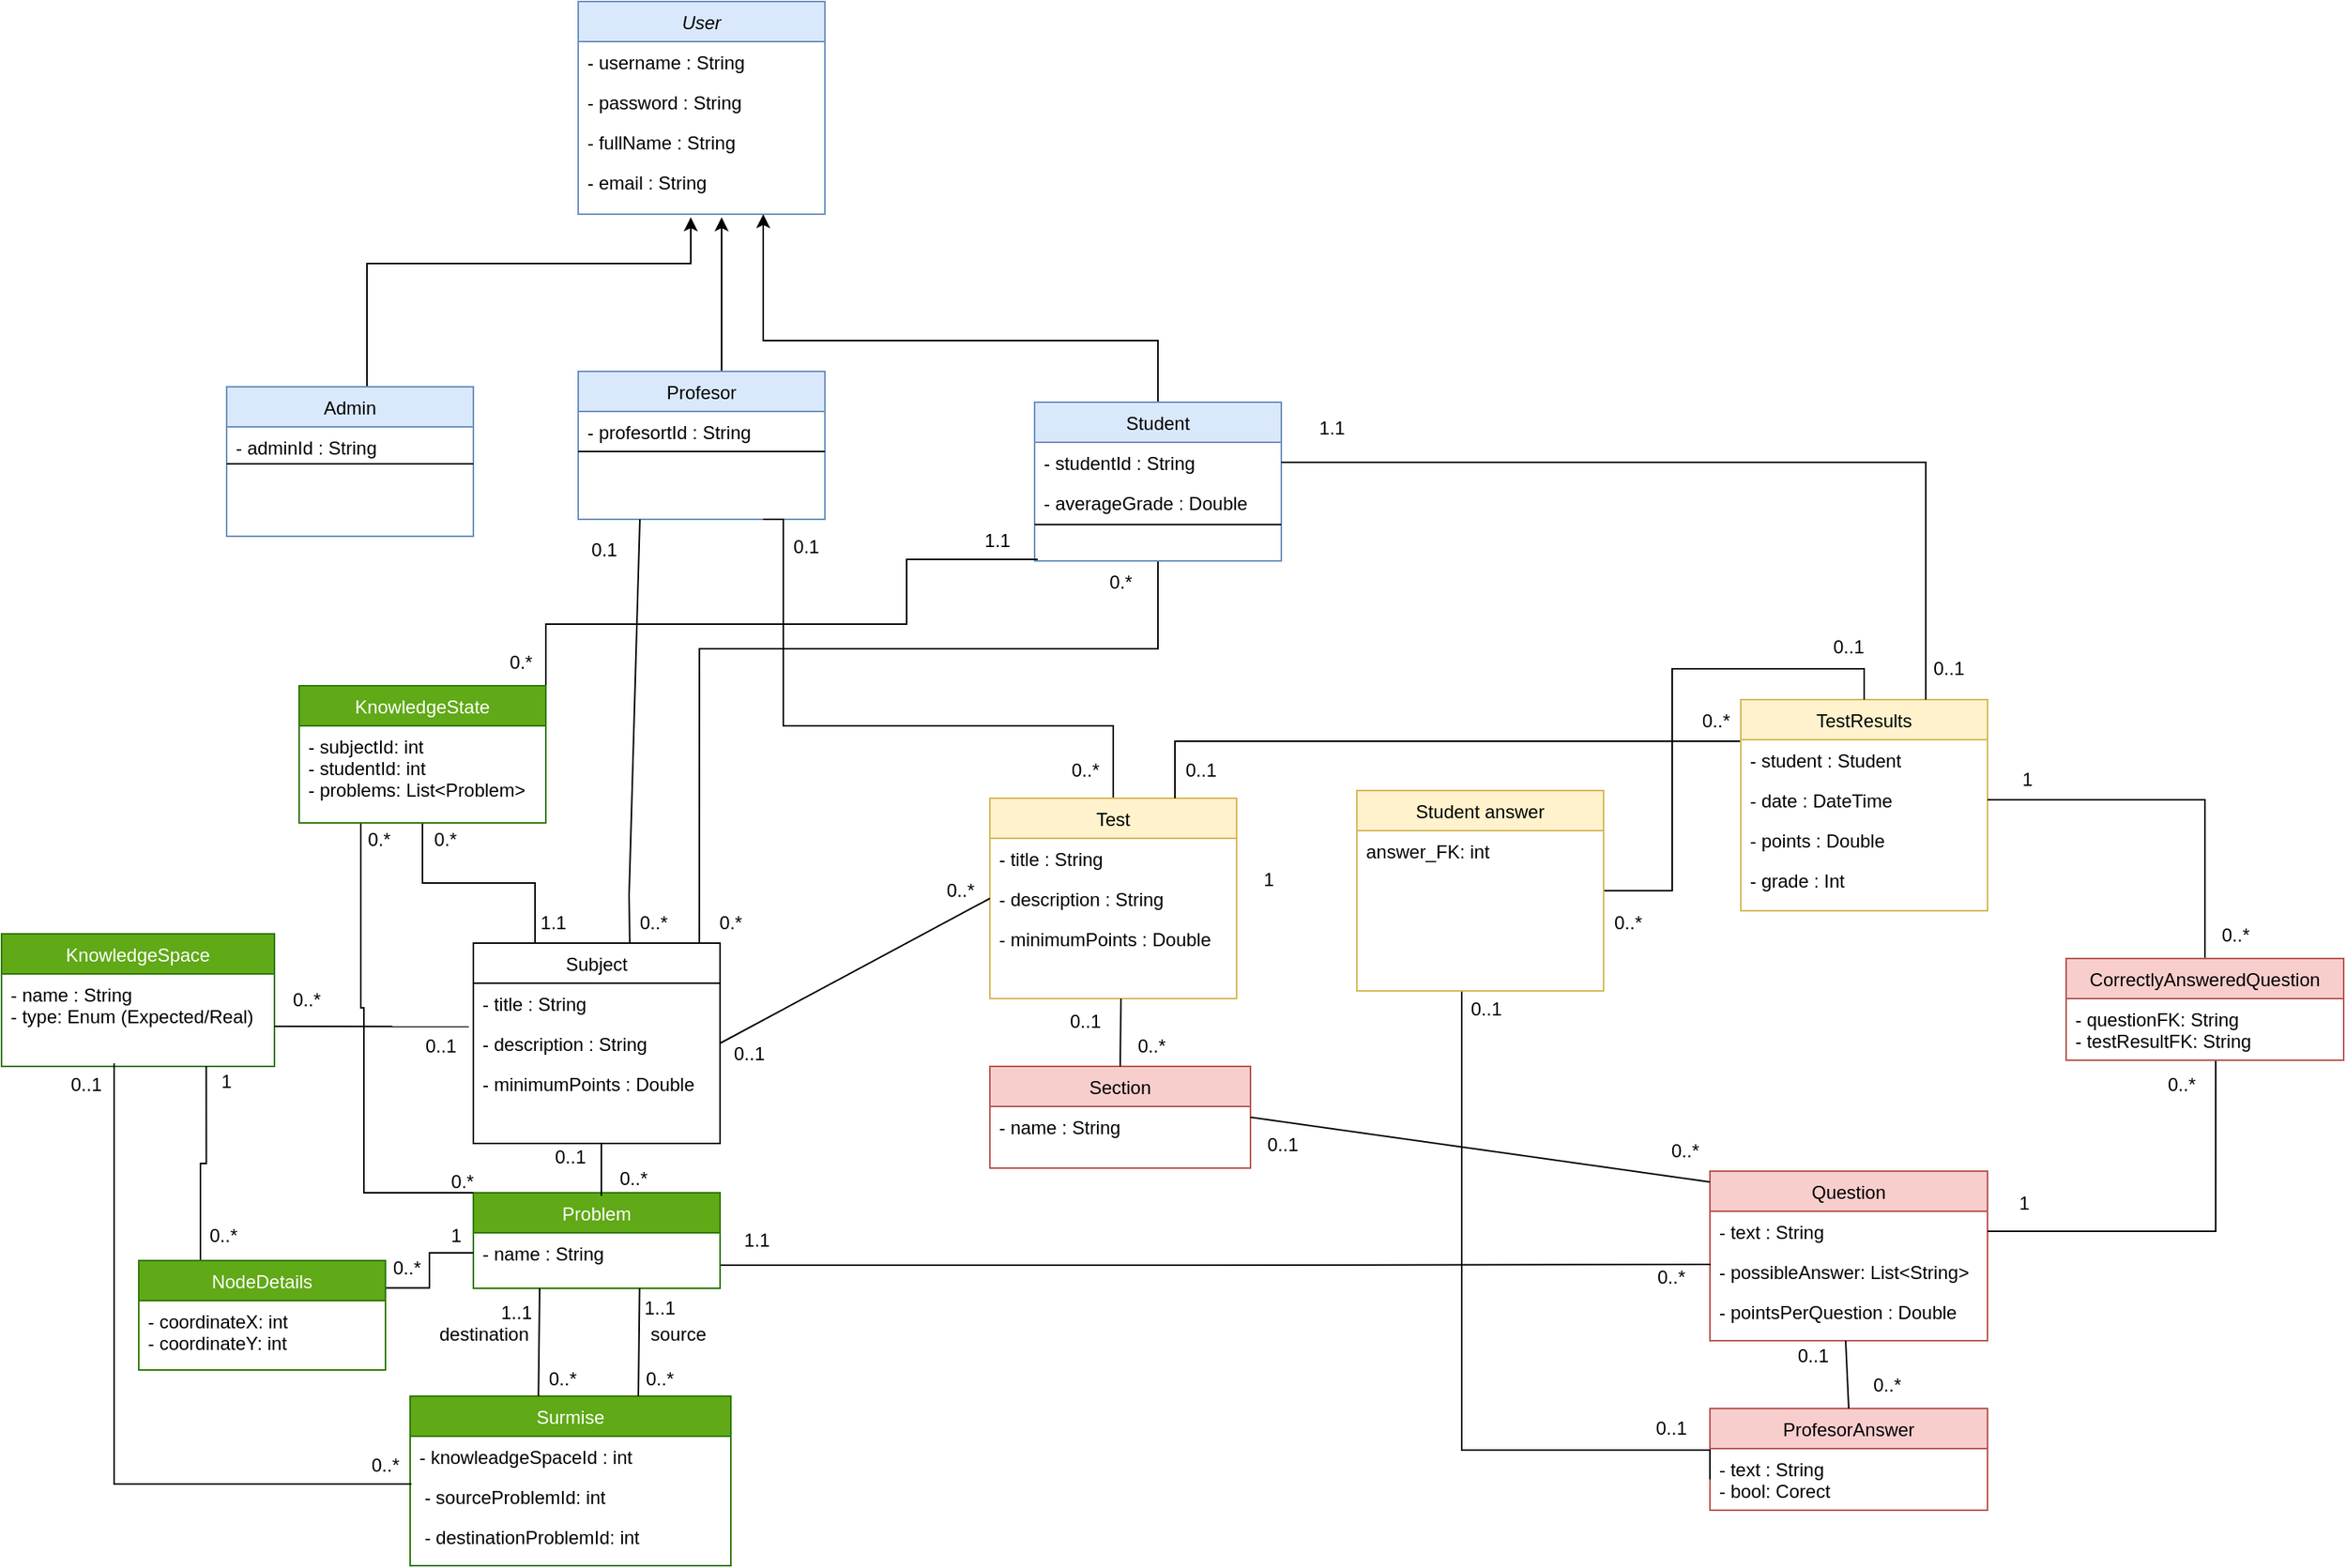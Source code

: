 <mxfile version="20.3.0" type="device"><diagram id="C5RBs43oDa-KdzZeNtuy" name="Page-1"><mxGraphModel dx="1825" dy="1282" grid="0" gridSize="10" guides="1" tooltips="1" connect="1" arrows="1" fold="1" page="0" pageScale="1" pageWidth="827" pageHeight="1169" background="#FFFFFF" math="0" shadow="0"><root><mxCell id="WIyWlLk6GJQsqaUBKTNV-0"/><mxCell id="WIyWlLk6GJQsqaUBKTNV-1" parent="WIyWlLk6GJQsqaUBKTNV-0"/><mxCell id="zkfFHV4jXpPFQw0GAbJ--0" value="User" style="swimlane;fontStyle=2;align=center;verticalAlign=top;childLayout=stackLayout;horizontal=1;startSize=26;horizontalStack=0;resizeParent=1;resizeLast=0;collapsible=1;marginBottom=0;rounded=0;shadow=0;strokeWidth=1;fillColor=#dae8fc;strokeColor=#6c8ebf;" parent="WIyWlLk6GJQsqaUBKTNV-1" vertex="1"><mxGeometry x="187" y="-180" width="160" height="138" as="geometry"><mxRectangle x="230" y="140" width="160" height="26" as="alternateBounds"/></mxGeometry></mxCell><mxCell id="zkfFHV4jXpPFQw0GAbJ--1" value="- username : String" style="text;align=left;verticalAlign=top;spacingLeft=4;spacingRight=4;overflow=hidden;rotatable=0;points=[[0,0.5],[1,0.5]];portConstraint=eastwest;" parent="zkfFHV4jXpPFQw0GAbJ--0" vertex="1"><mxGeometry y="26" width="160" height="26" as="geometry"/></mxCell><mxCell id="zkfFHV4jXpPFQw0GAbJ--2" value="- password : String" style="text;align=left;verticalAlign=top;spacingLeft=4;spacingRight=4;overflow=hidden;rotatable=0;points=[[0,0.5],[1,0.5]];portConstraint=eastwest;rounded=0;shadow=0;html=0;" parent="zkfFHV4jXpPFQw0GAbJ--0" vertex="1"><mxGeometry y="52" width="160" height="26" as="geometry"/></mxCell><mxCell id="zkfFHV4jXpPFQw0GAbJ--3" value="- fullName : String" style="text;align=left;verticalAlign=top;spacingLeft=4;spacingRight=4;overflow=hidden;rotatable=0;points=[[0,0.5],[1,0.5]];portConstraint=eastwest;rounded=0;shadow=0;html=0;" parent="zkfFHV4jXpPFQw0GAbJ--0" vertex="1"><mxGeometry y="78" width="160" height="26" as="geometry"/></mxCell><mxCell id="Hl9bHFUB8CtfwEh2vcO3-0" value="- email : String" style="text;align=left;verticalAlign=top;spacingLeft=4;spacingRight=4;overflow=hidden;rotatable=0;points=[[0,0.5],[1,0.5]];portConstraint=eastwest;rounded=0;shadow=0;html=0;" parent="zkfFHV4jXpPFQw0GAbJ--0" vertex="1"><mxGeometry y="104" width="160" height="26" as="geometry"/></mxCell><mxCell id="3WpXXEEV2jeAQC0J-Gg8-9" style="edgeStyle=orthogonalEdgeStyle;rounded=0;sketch=0;orthogonalLoop=1;jettySize=auto;html=1;entryX=0.75;entryY=1;entryDx=0;entryDy=0;strokeColor=default;endArrow=classic;endFill=1;" parent="WIyWlLk6GJQsqaUBKTNV-1" source="zkfFHV4jXpPFQw0GAbJ--13" target="zkfFHV4jXpPFQw0GAbJ--0" edge="1"><mxGeometry relative="1" as="geometry"><Array as="points"><mxPoint x="563" y="40"/><mxPoint x="307" y="40"/></Array></mxGeometry></mxCell><mxCell id="3WpXXEEV2jeAQC0J-Gg8-26" style="edgeStyle=orthogonalEdgeStyle;rounded=0;sketch=0;orthogonalLoop=1;jettySize=auto;html=1;entryX=0.916;entryY=0.014;entryDx=0;entryDy=0;entryPerimeter=0;strokeColor=default;endArrow=none;endFill=0;" parent="WIyWlLk6GJQsqaUBKTNV-1" source="zkfFHV4jXpPFQw0GAbJ--13" target="Hl9bHFUB8CtfwEh2vcO3-35" edge="1"><mxGeometry relative="1" as="geometry"><Array as="points"><mxPoint x="563" y="240"/><mxPoint x="266" y="240"/></Array></mxGeometry></mxCell><mxCell id="zkfFHV4jXpPFQw0GAbJ--13" value="Student" style="swimlane;fontStyle=0;align=center;verticalAlign=top;childLayout=stackLayout;horizontal=1;startSize=26;horizontalStack=0;resizeParent=1;resizeLast=0;collapsible=1;marginBottom=0;rounded=0;shadow=0;strokeWidth=1;fillColor=#dae8fc;strokeColor=#6c8ebf;" parent="WIyWlLk6GJQsqaUBKTNV-1" vertex="1"><mxGeometry x="483" y="80" width="160" height="103" as="geometry"><mxRectangle x="340" y="380" width="170" height="26" as="alternateBounds"/></mxGeometry></mxCell><mxCell id="zkfFHV4jXpPFQw0GAbJ--14" value="- studentId : String" style="text;align=left;verticalAlign=top;spacingLeft=4;spacingRight=4;overflow=hidden;rotatable=0;points=[[0,0.5],[1,0.5]];portConstraint=eastwest;" parent="zkfFHV4jXpPFQw0GAbJ--13" vertex="1"><mxGeometry y="26" width="160" height="26" as="geometry"/></mxCell><mxCell id="Hl9bHFUB8CtfwEh2vcO3-7" value="- averageGrade : Double" style="text;align=left;verticalAlign=top;spacingLeft=4;spacingRight=4;overflow=hidden;rotatable=0;points=[[0,0.5],[1,0.5]];portConstraint=eastwest;" parent="zkfFHV4jXpPFQw0GAbJ--13" vertex="1"><mxGeometry y="52" width="160" height="26" as="geometry"/></mxCell><mxCell id="Hl9bHFUB8CtfwEh2vcO3-10" value="" style="endArrow=none;html=1;rounded=0;" parent="zkfFHV4jXpPFQw0GAbJ--13" edge="1"><mxGeometry width="50" height="50" relative="1" as="geometry"><mxPoint x="160" y="79.41" as="sourcePoint"/><mxPoint y="79.41" as="targetPoint"/></mxGeometry></mxCell><mxCell id="3WpXXEEV2jeAQC0J-Gg8-10" style="edgeStyle=orthogonalEdgeStyle;rounded=0;sketch=0;orthogonalLoop=1;jettySize=auto;html=1;strokeColor=default;endArrow=classic;endFill=1;" parent="WIyWlLk6GJQsqaUBKTNV-1" source="Hl9bHFUB8CtfwEh2vcO3-13" edge="1"><mxGeometry relative="1" as="geometry"><mxPoint x="280" y="-40" as="targetPoint"/><Array as="points"><mxPoint x="280" y="50"/><mxPoint x="280" y="50"/></Array></mxGeometry></mxCell><mxCell id="Hl9bHFUB8CtfwEh2vcO3-13" value="Profesor" style="swimlane;fontStyle=0;align=center;verticalAlign=top;childLayout=stackLayout;horizontal=1;startSize=26;horizontalStack=0;resizeParent=1;resizeLast=0;collapsible=1;marginBottom=0;rounded=0;shadow=0;strokeWidth=1;fillColor=#dae8fc;strokeColor=#6c8ebf;" parent="WIyWlLk6GJQsqaUBKTNV-1" vertex="1"><mxGeometry x="187" y="60" width="160" height="96" as="geometry"><mxRectangle x="340" y="380" width="170" height="26" as="alternateBounds"/></mxGeometry></mxCell><mxCell id="Hl9bHFUB8CtfwEh2vcO3-14" value="- profesortId : String" style="text;align=left;verticalAlign=top;spacingLeft=4;spacingRight=4;overflow=hidden;rotatable=0;points=[[0,0.5],[1,0.5]];portConstraint=eastwest;" parent="Hl9bHFUB8CtfwEh2vcO3-13" vertex="1"><mxGeometry y="26" width="160" height="26" as="geometry"/></mxCell><mxCell id="Hl9bHFUB8CtfwEh2vcO3-17" value="" style="endArrow=none;html=1;rounded=0;endSize=6;targetPerimeterSpacing=0;" parent="Hl9bHFUB8CtfwEh2vcO3-13" edge="1"><mxGeometry width="50" height="50" relative="1" as="geometry"><mxPoint x="160" y="52" as="sourcePoint"/><mxPoint y="52" as="targetPoint"/></mxGeometry></mxCell><mxCell id="3WpXXEEV2jeAQC0J-Gg8-2" style="edgeStyle=orthogonalEdgeStyle;rounded=0;orthogonalLoop=1;jettySize=auto;html=1;" parent="WIyWlLk6GJQsqaUBKTNV-1" source="Hl9bHFUB8CtfwEh2vcO3-23" edge="1"><mxGeometry relative="1" as="geometry"><mxPoint x="260" y="-40" as="targetPoint"/><Array as="points"><mxPoint x="50" y="-10"/><mxPoint x="260" y="-10"/></Array></mxGeometry></mxCell><mxCell id="Hl9bHFUB8CtfwEh2vcO3-23" value="Admin" style="swimlane;fontStyle=0;align=center;verticalAlign=top;childLayout=stackLayout;horizontal=1;startSize=26;horizontalStack=0;resizeParent=1;resizeLast=0;collapsible=1;marginBottom=0;rounded=0;shadow=0;strokeWidth=1;fillColor=#dae8fc;strokeColor=#6c8ebf;" parent="WIyWlLk6GJQsqaUBKTNV-1" vertex="1"><mxGeometry x="-41" y="70" width="160" height="97" as="geometry"><mxRectangle x="340" y="380" width="170" height="26" as="alternateBounds"/></mxGeometry></mxCell><mxCell id="Hl9bHFUB8CtfwEh2vcO3-24" value="- adminId : String" style="text;align=left;verticalAlign=top;spacingLeft=4;spacingRight=4;overflow=hidden;rotatable=0;points=[[0,0.5],[1,0.5]];portConstraint=eastwest;" parent="Hl9bHFUB8CtfwEh2vcO3-23" vertex="1"><mxGeometry y="26" width="160" height="26" as="geometry"/></mxCell><mxCell id="Hl9bHFUB8CtfwEh2vcO3-27" value="" style="endArrow=none;html=1;rounded=0;" parent="Hl9bHFUB8CtfwEh2vcO3-23" edge="1"><mxGeometry width="50" height="50" relative="1" as="geometry"><mxPoint x="160" y="50" as="sourcePoint"/><mxPoint y="50" as="targetPoint"/></mxGeometry></mxCell><mxCell id="Hl9bHFUB8CtfwEh2vcO3-35" value="Subject" style="swimlane;fontStyle=0;align=center;verticalAlign=top;childLayout=stackLayout;horizontal=1;startSize=26;horizontalStack=0;resizeParent=1;resizeLast=0;collapsible=1;marginBottom=0;rounded=0;shadow=0;strokeWidth=1;" parent="WIyWlLk6GJQsqaUBKTNV-1" vertex="1"><mxGeometry x="119" y="431" width="160" height="130" as="geometry"><mxRectangle x="340" y="380" width="170" height="26" as="alternateBounds"/></mxGeometry></mxCell><mxCell id="Hl9bHFUB8CtfwEh2vcO3-36" value="- title : String" style="text;align=left;verticalAlign=top;spacingLeft=4;spacingRight=4;overflow=hidden;rotatable=0;points=[[0,0.5],[1,0.5]];portConstraint=eastwest;" parent="Hl9bHFUB8CtfwEh2vcO3-35" vertex="1"><mxGeometry y="26" width="160" height="26" as="geometry"/></mxCell><mxCell id="Hl9bHFUB8CtfwEh2vcO3-37" value="- description : String" style="text;align=left;verticalAlign=top;spacingLeft=4;spacingRight=4;overflow=hidden;rotatable=0;points=[[0,0.5],[1,0.5]];portConstraint=eastwest;" parent="Hl9bHFUB8CtfwEh2vcO3-35" vertex="1"><mxGeometry y="52" width="160" height="26" as="geometry"/></mxCell><mxCell id="Hl9bHFUB8CtfwEh2vcO3-44" value="- minimumPoints : Double" style="text;align=left;verticalAlign=top;spacingLeft=4;spacingRight=4;overflow=hidden;rotatable=0;points=[[0,0.5],[1,0.5]];portConstraint=eastwest;" parent="Hl9bHFUB8CtfwEh2vcO3-35" vertex="1"><mxGeometry y="78" width="160" height="26" as="geometry"/></mxCell><mxCell id="3WpXXEEV2jeAQC0J-Gg8-17" style="edgeStyle=orthogonalEdgeStyle;rounded=0;sketch=0;orthogonalLoop=1;jettySize=auto;html=1;strokeColor=default;endArrow=none;endFill=0;entryX=0.75;entryY=1;entryDx=0;entryDy=0;" parent="WIyWlLk6GJQsqaUBKTNV-1" source="Hl9bHFUB8CtfwEh2vcO3-52" target="Hl9bHFUB8CtfwEh2vcO3-13" edge="1"><mxGeometry relative="1" as="geometry"><mxPoint x="320" y="170" as="targetPoint"/><Array as="points"><mxPoint x="534" y="290"/><mxPoint x="320" y="290"/><mxPoint x="320" y="156"/></Array></mxGeometry></mxCell><mxCell id="Hl9bHFUB8CtfwEh2vcO3-52" value="Test" style="swimlane;fontStyle=0;align=center;verticalAlign=top;childLayout=stackLayout;horizontal=1;startSize=26;horizontalStack=0;resizeParent=1;resizeLast=0;collapsible=1;marginBottom=0;rounded=0;shadow=0;strokeWidth=1;fillColor=#fff2cc;strokeColor=#d6b656;" parent="WIyWlLk6GJQsqaUBKTNV-1" vertex="1"><mxGeometry x="454" y="337" width="160" height="130" as="geometry"><mxRectangle x="340" y="380" width="170" height="26" as="alternateBounds"/></mxGeometry></mxCell><mxCell id="Hl9bHFUB8CtfwEh2vcO3-53" value="- title : String" style="text;align=left;verticalAlign=top;spacingLeft=4;spacingRight=4;overflow=hidden;rotatable=0;points=[[0,0.5],[1,0.5]];portConstraint=eastwest;" parent="Hl9bHFUB8CtfwEh2vcO3-52" vertex="1"><mxGeometry y="26" width="160" height="26" as="geometry"/></mxCell><mxCell id="Hl9bHFUB8CtfwEh2vcO3-54" value="- description : String" style="text;align=left;verticalAlign=top;spacingLeft=4;spacingRight=4;overflow=hidden;rotatable=0;points=[[0,0.5],[1,0.5]];portConstraint=eastwest;" parent="Hl9bHFUB8CtfwEh2vcO3-52" vertex="1"><mxGeometry y="52" width="160" height="26" as="geometry"/></mxCell><mxCell id="Hl9bHFUB8CtfwEh2vcO3-55" value="- minimumPoints : Double" style="text;align=left;verticalAlign=top;spacingLeft=4;spacingRight=4;overflow=hidden;rotatable=0;points=[[0,0.5],[1,0.5]];portConstraint=eastwest;" parent="Hl9bHFUB8CtfwEh2vcO3-52" vertex="1"><mxGeometry y="78" width="160" height="26" as="geometry"/></mxCell><mxCell id="3WpXXEEV2jeAQC0J-Gg8-40" style="edgeStyle=orthogonalEdgeStyle;rounded=0;sketch=0;orthogonalLoop=1;jettySize=auto;html=1;entryX=0.75;entryY=0;entryDx=0;entryDy=0;strokeColor=default;endArrow=none;endFill=0;" parent="WIyWlLk6GJQsqaUBKTNV-1" source="Hl9bHFUB8CtfwEh2vcO3-57" target="Hl9bHFUB8CtfwEh2vcO3-52" edge="1"><mxGeometry relative="1" as="geometry"><Array as="points"><mxPoint x="574" y="300"/></Array></mxGeometry></mxCell><mxCell id="Hl9bHFUB8CtfwEh2vcO3-57" value="TestResults" style="swimlane;fontStyle=0;align=center;verticalAlign=top;childLayout=stackLayout;horizontal=1;startSize=26;horizontalStack=0;resizeParent=1;resizeLast=0;collapsible=1;marginBottom=0;rounded=0;shadow=0;strokeWidth=1;fillColor=#fff2cc;strokeColor=#d6b656;" parent="WIyWlLk6GJQsqaUBKTNV-1" vertex="1"><mxGeometry x="941" y="273" width="160" height="137" as="geometry"><mxRectangle x="340" y="380" width="170" height="26" as="alternateBounds"/></mxGeometry></mxCell><mxCell id="Hl9bHFUB8CtfwEh2vcO3-58" value="- student : Student" style="text;align=left;verticalAlign=top;spacingLeft=4;spacingRight=4;overflow=hidden;rotatable=0;points=[[0,0.5],[1,0.5]];portConstraint=eastwest;" parent="Hl9bHFUB8CtfwEh2vcO3-57" vertex="1"><mxGeometry y="26" width="160" height="26" as="geometry"/></mxCell><mxCell id="Hl9bHFUB8CtfwEh2vcO3-59" value="- date : DateTime" style="text;align=left;verticalAlign=top;spacingLeft=4;spacingRight=4;overflow=hidden;rotatable=0;points=[[0,0.5],[1,0.5]];portConstraint=eastwest;" parent="Hl9bHFUB8CtfwEh2vcO3-57" vertex="1"><mxGeometry y="52" width="160" height="26" as="geometry"/></mxCell><mxCell id="Hl9bHFUB8CtfwEh2vcO3-61" value="- points : Double" style="text;align=left;verticalAlign=top;spacingLeft=4;spacingRight=4;overflow=hidden;rotatable=0;points=[[0,0.5],[1,0.5]];portConstraint=eastwest;" parent="Hl9bHFUB8CtfwEh2vcO3-57" vertex="1"><mxGeometry y="78" width="160" height="26" as="geometry"/></mxCell><mxCell id="Hl9bHFUB8CtfwEh2vcO3-62" value="- grade : Int" style="text;align=left;verticalAlign=top;spacingLeft=4;spacingRight=4;overflow=hidden;rotatable=0;points=[[0,0.5],[1,0.5]];portConstraint=eastwest;" parent="Hl9bHFUB8CtfwEh2vcO3-57" vertex="1"><mxGeometry y="104" width="160" height="26" as="geometry"/></mxCell><mxCell id="Hl9bHFUB8CtfwEh2vcO3-63" value="Question" style="swimlane;fontStyle=0;align=center;verticalAlign=top;childLayout=stackLayout;horizontal=1;startSize=26;horizontalStack=0;resizeParent=1;resizeLast=0;collapsible=1;marginBottom=0;rounded=0;shadow=0;strokeWidth=1;fillColor=#f8cecc;strokeColor=#b85450;" parent="WIyWlLk6GJQsqaUBKTNV-1" vertex="1"><mxGeometry x="921" y="579" width="180" height="110" as="geometry"><mxRectangle x="340" y="380" width="170" height="26" as="alternateBounds"/></mxGeometry></mxCell><mxCell id="Hl9bHFUB8CtfwEh2vcO3-64" value="- text : String" style="text;align=left;verticalAlign=top;spacingLeft=4;spacingRight=4;overflow=hidden;rotatable=0;points=[[0,0.5],[1,0.5]];portConstraint=eastwest;fontColor=default;" parent="Hl9bHFUB8CtfwEh2vcO3-63" vertex="1"><mxGeometry y="26" width="180" height="26" as="geometry"/></mxCell><mxCell id="Hl9bHFUB8CtfwEh2vcO3-65" value="- possibleAnswer: List&lt;String&gt;" style="text;align=left;verticalAlign=top;spacingLeft=4;spacingRight=4;overflow=hidden;rotatable=0;points=[[0,0.5],[1,0.5]];portConstraint=eastwest;" parent="Hl9bHFUB8CtfwEh2vcO3-63" vertex="1"><mxGeometry y="52" width="180" height="26" as="geometry"/></mxCell><mxCell id="Hl9bHFUB8CtfwEh2vcO3-66" value="- pointsPerQuestion : Double" style="text;align=left;verticalAlign=top;spacingLeft=4;spacingRight=4;overflow=hidden;rotatable=0;points=[[0,0.5],[1,0.5]];portConstraint=eastwest;" parent="Hl9bHFUB8CtfwEh2vcO3-63" vertex="1"><mxGeometry y="78" width="180" height="26" as="geometry"/></mxCell><mxCell id="Hl9bHFUB8CtfwEh2vcO3-109" value="ProfesorAnswer" style="swimlane;fontStyle=0;align=center;verticalAlign=top;childLayout=stackLayout;horizontal=1;startSize=26;horizontalStack=0;resizeParent=1;resizeLast=0;collapsible=1;marginBottom=0;rounded=0;shadow=0;strokeWidth=1;fillColor=#f8cecc;strokeColor=#b85450;" parent="WIyWlLk6GJQsqaUBKTNV-1" vertex="1"><mxGeometry x="921" y="733" width="180" height="66" as="geometry"><mxRectangle x="340" y="380" width="170" height="26" as="alternateBounds"/></mxGeometry></mxCell><mxCell id="Hl9bHFUB8CtfwEh2vcO3-110" value="- text : String&#10;- bool: Corect" style="text;align=left;verticalAlign=top;spacingLeft=4;spacingRight=4;overflow=hidden;rotatable=0;points=[[0,0.5],[1,0.5]];portConstraint=eastwest;fontColor=default;" parent="Hl9bHFUB8CtfwEh2vcO3-109" vertex="1"><mxGeometry y="26" width="180" height="40" as="geometry"/></mxCell><mxCell id="zilcDGVIraDVQQaqGRq1-21" value="KnowledgeSpace" style="swimlane;fontStyle=0;align=center;verticalAlign=top;childLayout=stackLayout;horizontal=1;startSize=26;horizontalStack=0;resizeParent=1;resizeLast=0;collapsible=1;marginBottom=0;rounded=0;shadow=0;strokeWidth=1;fillColor=#60a917;strokeColor=#2D7600;fontColor=#ffffff;" parent="WIyWlLk6GJQsqaUBKTNV-1" vertex="1"><mxGeometry x="-187" y="425" width="177" height="86" as="geometry"><mxRectangle x="340" y="380" width="170" height="26" as="alternateBounds"/></mxGeometry></mxCell><mxCell id="zilcDGVIraDVQQaqGRq1-27" value="- name : String&#10;- type: Enum (Expected/Real)" style="text;align=left;verticalAlign=top;spacingLeft=4;spacingRight=4;overflow=hidden;rotatable=0;points=[[0,0.5],[1,0.5]];portConstraint=eastwest;" parent="zilcDGVIraDVQQaqGRq1-21" vertex="1"><mxGeometry y="26" width="177" height="48" as="geometry"/></mxCell><mxCell id="zilcDGVIraDVQQaqGRq1-30" value="Surmise" style="swimlane;fontStyle=0;align=center;verticalAlign=top;childLayout=stackLayout;horizontal=1;startSize=26;horizontalStack=0;resizeParent=1;resizeLast=0;collapsible=1;marginBottom=0;rounded=0;shadow=0;strokeWidth=1;fillColor=#60a917;strokeColor=#2D7600;fontColor=#ffffff;" parent="WIyWlLk6GJQsqaUBKTNV-1" vertex="1"><mxGeometry x="78" y="725" width="208" height="110" as="geometry"><mxRectangle x="340" y="380" width="170" height="26" as="alternateBounds"/></mxGeometry></mxCell><mxCell id="zilcDGVIraDVQQaqGRq1-31" value="- knowleadgeSpaceId : int" style="text;align=left;verticalAlign=top;spacingLeft=4;spacingRight=4;overflow=hidden;rotatable=0;points=[[0,0.5],[1,0.5]];portConstraint=eastwest;" parent="zilcDGVIraDVQQaqGRq1-30" vertex="1"><mxGeometry y="26" width="208" height="26" as="geometry"/></mxCell><mxCell id="zilcDGVIraDVQQaqGRq1-32" value=" - sourceProblemId: int" style="text;align=left;verticalAlign=top;spacingLeft=4;spacingRight=4;overflow=hidden;rotatable=0;points=[[0,0.5],[1,0.5]];portConstraint=eastwest;" parent="zilcDGVIraDVQQaqGRq1-30" vertex="1"><mxGeometry y="52" width="208" height="26" as="geometry"/></mxCell><mxCell id="3WpXXEEV2jeAQC0J-Gg8-30" value=" - destinationProblemId: int" style="text;align=left;verticalAlign=top;spacingLeft=4;spacingRight=4;overflow=hidden;rotatable=0;points=[[0,0.5],[1,0.5]];portConstraint=eastwest;" parent="zilcDGVIraDVQQaqGRq1-30" vertex="1"><mxGeometry y="78" width="208" height="26" as="geometry"/></mxCell><mxCell id="3WpXXEEV2jeAQC0J-Gg8-7" style="edgeStyle=orthogonalEdgeStyle;rounded=0;sketch=0;orthogonalLoop=1;jettySize=auto;html=1;strokeColor=default;endArrow=none;endFill=0;entryX=0.002;entryY=0.328;entryDx=0;entryDy=0;entryPerimeter=0;" parent="WIyWlLk6GJQsqaUBKTNV-1" source="zilcDGVIraDVQQaqGRq1-37" target="Hl9bHFUB8CtfwEh2vcO3-65" edge="1"><mxGeometry relative="1" as="geometry"><mxPoint x="770" y="720" as="targetPoint"/><Array as="points"><mxPoint x="560" y="640"/><mxPoint x="560" y="640"/></Array></mxGeometry></mxCell><mxCell id="zilcDGVIraDVQQaqGRq1-37" value="Problem" style="swimlane;fontStyle=0;align=center;verticalAlign=top;childLayout=stackLayout;horizontal=1;startSize=26;horizontalStack=0;resizeParent=1;resizeLast=0;collapsible=1;marginBottom=0;rounded=0;shadow=0;strokeWidth=1;fillColor=#60a917;fontColor=#ffffff;strokeColor=#2D7600;" parent="WIyWlLk6GJQsqaUBKTNV-1" vertex="1"><mxGeometry x="119" y="593" width="160" height="62" as="geometry"><mxRectangle x="340" y="380" width="170" height="26" as="alternateBounds"/></mxGeometry></mxCell><mxCell id="zilcDGVIraDVQQaqGRq1-38" value="- name : String" style="text;align=left;verticalAlign=top;spacingLeft=4;spacingRight=4;overflow=hidden;rotatable=0;points=[[0,0.5],[1,0.5]];portConstraint=eastwest;" parent="zilcDGVIraDVQQaqGRq1-37" vertex="1"><mxGeometry y="26" width="160" height="26" as="geometry"/></mxCell><mxCell id="zilcDGVIraDVQQaqGRq1-59" value="Section" style="swimlane;fontStyle=0;align=center;verticalAlign=top;childLayout=stackLayout;horizontal=1;startSize=26;horizontalStack=0;resizeParent=1;resizeLast=0;collapsible=1;marginBottom=0;rounded=0;shadow=0;strokeWidth=1;fillColor=#f8cecc;strokeColor=#b85450;" parent="WIyWlLk6GJQsqaUBKTNV-1" vertex="1"><mxGeometry x="454" y="511" width="169" height="66" as="geometry"><mxRectangle x="340" y="380" width="170" height="26" as="alternateBounds"/></mxGeometry></mxCell><mxCell id="zilcDGVIraDVQQaqGRq1-61" value="- name : String" style="text;align=left;verticalAlign=top;spacingLeft=4;spacingRight=4;overflow=hidden;rotatable=0;points=[[0,0.5],[1,0.5]];portConstraint=eastwest;" parent="zilcDGVIraDVQQaqGRq1-59" vertex="1"><mxGeometry y="26" width="169" height="26" as="geometry"/></mxCell><mxCell id="zilcDGVIraDVQQaqGRq1-70" value="" style="endArrow=none;html=1;rounded=0;endSize=6;targetPerimeterSpacing=0;" parent="WIyWlLk6GJQsqaUBKTNV-1" edge="1"><mxGeometry width="50" height="50" relative="1" as="geometry"><mxPoint x="202" y="595" as="sourcePoint"/><mxPoint x="202" y="561" as="targetPoint"/></mxGeometry></mxCell><mxCell id="zilcDGVIraDVQQaqGRq1-76" value="0..*" style="text;html=1;strokeColor=none;fillColor=none;align=center;verticalAlign=middle;whiteSpace=wrap;rounded=0;" parent="WIyWlLk6GJQsqaUBKTNV-1" vertex="1"><mxGeometry x="880" y="641" width="32" height="14" as="geometry"/></mxCell><mxCell id="zilcDGVIraDVQQaqGRq1-77" value="1.1" style="text;html=1;strokeColor=none;fillColor=none;align=center;verticalAlign=middle;whiteSpace=wrap;rounded=0;" parent="WIyWlLk6GJQsqaUBKTNV-1" vertex="1"><mxGeometry x="287" y="617" width="32" height="14" as="geometry"/></mxCell><mxCell id="zilcDGVIraDVQQaqGRq1-78" value="" style="endArrow=none;html=1;rounded=0;endSize=6;targetPerimeterSpacing=0;exitX=1;exitY=0.5;exitDx=0;exitDy=0;entryX=0;entryY=0.5;entryDx=0;entryDy=0;" parent="WIyWlLk6GJQsqaUBKTNV-1" source="Hl9bHFUB8CtfwEh2vcO3-37" target="Hl9bHFUB8CtfwEh2vcO3-54" edge="1"><mxGeometry width="50" height="50" relative="1" as="geometry"><mxPoint x="495" y="407" as="sourcePoint"/><mxPoint x="545" y="357" as="targetPoint"/></mxGeometry></mxCell><mxCell id="zilcDGVIraDVQQaqGRq1-79" value="0..*" style="text;html=1;strokeColor=none;fillColor=none;align=center;verticalAlign=middle;whiteSpace=wrap;rounded=0;" parent="WIyWlLk6GJQsqaUBKTNV-1" vertex="1"><mxGeometry x="419" y="390" width="32" height="14" as="geometry"/></mxCell><mxCell id="zilcDGVIraDVQQaqGRq1-80" value="0..1" style="text;html=1;strokeColor=none;fillColor=none;align=center;verticalAlign=middle;whiteSpace=wrap;rounded=0;" parent="WIyWlLk6GJQsqaUBKTNV-1" vertex="1"><mxGeometry x="282" y="496" width="32" height="14" as="geometry"/></mxCell><mxCell id="zilcDGVIraDVQQaqGRq1-81" value="0..*" style="text;html=1;strokeColor=none;fillColor=none;align=center;verticalAlign=middle;whiteSpace=wrap;rounded=0;" parent="WIyWlLk6GJQsqaUBKTNV-1" vertex="1"><mxGeometry x="207" y="577" width="32" height="14" as="geometry"/></mxCell><mxCell id="zilcDGVIraDVQQaqGRq1-83" value="0..1" style="text;html=1;strokeColor=none;fillColor=none;align=center;verticalAlign=middle;whiteSpace=wrap;rounded=0;" parent="WIyWlLk6GJQsqaUBKTNV-1" vertex="1"><mxGeometry x="166" y="563" width="32" height="14" as="geometry"/></mxCell><mxCell id="zilcDGVIraDVQQaqGRq1-86" value="" style="endArrow=none;html=1;rounded=0;endSize=6;targetPerimeterSpacing=0;exitX=0.4;exitY=0;exitDx=0;exitDy=0;exitPerimeter=0;" parent="WIyWlLk6GJQsqaUBKTNV-1" source="zilcDGVIraDVQQaqGRq1-30" edge="1"><mxGeometry width="50" height="50" relative="1" as="geometry"><mxPoint x="162" y="684" as="sourcePoint"/><mxPoint x="162" y="655" as="targetPoint"/></mxGeometry></mxCell><mxCell id="zilcDGVIraDVQQaqGRq1-89" value="1..1" style="text;html=1;strokeColor=none;fillColor=none;align=center;verticalAlign=middle;whiteSpace=wrap;rounded=0;" parent="WIyWlLk6GJQsqaUBKTNV-1" vertex="1"><mxGeometry x="131" y="649" width="32" height="43" as="geometry"/></mxCell><mxCell id="zilcDGVIraDVQQaqGRq1-92" value="0..*" style="text;html=1;strokeColor=none;fillColor=none;align=center;verticalAlign=middle;whiteSpace=wrap;rounded=0;" parent="WIyWlLk6GJQsqaUBKTNV-1" vertex="1"><mxGeometry x="46" y="763" width="32" height="14" as="geometry"/></mxCell><mxCell id="zilcDGVIraDVQQaqGRq1-93" value="" style="endArrow=none;html=1;rounded=0;endSize=6;targetPerimeterSpacing=0;exitX=0.004;exitY=0.19;exitDx=0;exitDy=0;exitPerimeter=0;" parent="WIyWlLk6GJQsqaUBKTNV-1" source="zilcDGVIraDVQQaqGRq1-32" edge="1"><mxGeometry width="50" height="50" relative="1" as="geometry"><mxPoint x="-113" y="717" as="sourcePoint"/><mxPoint x="-114" y="509" as="targetPoint"/><Array as="points"><mxPoint x="-114" y="782"/><mxPoint x="-114" y="744"/><mxPoint x="-114" y="561"/></Array></mxGeometry></mxCell><mxCell id="zilcDGVIraDVQQaqGRq1-94" value="0..1" style="text;html=1;strokeColor=none;fillColor=none;align=center;verticalAlign=middle;whiteSpace=wrap;rounded=0;" parent="WIyWlLk6GJQsqaUBKTNV-1" vertex="1"><mxGeometry x="-148" y="516" width="32" height="14" as="geometry"/></mxCell><mxCell id="zilcDGVIraDVQQaqGRq1-95" value="" style="endArrow=none;html=1;rounded=0;endSize=6;targetPerimeterSpacing=0;entryX=-0.018;entryY=0.081;entryDx=0;entryDy=0;entryPerimeter=0;" parent="WIyWlLk6GJQsqaUBKTNV-1" target="Hl9bHFUB8CtfwEh2vcO3-37" edge="1"><mxGeometry width="50" height="50" relative="1" as="geometry"><mxPoint x="-10" y="485" as="sourcePoint"/><mxPoint x="40" y="435" as="targetPoint"/></mxGeometry></mxCell><mxCell id="zilcDGVIraDVQQaqGRq1-96" value="0..*" style="text;html=1;strokeColor=none;fillColor=none;align=center;verticalAlign=middle;whiteSpace=wrap;rounded=0;" parent="WIyWlLk6GJQsqaUBKTNV-1" vertex="1"><mxGeometry x="-5" y="461" width="32" height="14" as="geometry"/></mxCell><mxCell id="zilcDGVIraDVQQaqGRq1-97" value="0..1" style="text;html=1;strokeColor=none;fillColor=none;align=center;verticalAlign=middle;whiteSpace=wrap;rounded=0;" parent="WIyWlLk6GJQsqaUBKTNV-1" vertex="1"><mxGeometry x="82" y="491" width="32" height="14" as="geometry"/></mxCell><mxCell id="zilcDGVIraDVQQaqGRq1-98" value="" style="endArrow=none;html=1;rounded=0;endSize=6;targetPerimeterSpacing=0;entryX=0.25;entryY=1;entryDx=0;entryDy=0;exitX=0.634;exitY=0.004;exitDx=0;exitDy=0;exitPerimeter=0;" parent="WIyWlLk6GJQsqaUBKTNV-1" source="Hl9bHFUB8CtfwEh2vcO3-35" target="Hl9bHFUB8CtfwEh2vcO3-13" edge="1"><mxGeometry width="50" height="50" relative="1" as="geometry"><mxPoint x="220" y="430" as="sourcePoint"/><mxPoint x="220" y="170" as="targetPoint"/><Array as="points"><mxPoint x="220" y="400"/></Array></mxGeometry></mxCell><mxCell id="zilcDGVIraDVQQaqGRq1-99" value="0..*" style="text;html=1;strokeColor=none;fillColor=none;align=center;verticalAlign=middle;whiteSpace=wrap;rounded=0;" parent="WIyWlLk6GJQsqaUBKTNV-1" vertex="1"><mxGeometry x="220" y="411" width="32" height="14" as="geometry"/></mxCell><mxCell id="zilcDGVIraDVQQaqGRq1-101" value="" style="endArrow=none;html=1;rounded=0;endSize=6;targetPerimeterSpacing=0;exitX=0.5;exitY=0;exitDx=0;exitDy=0;" parent="WIyWlLk6GJQsqaUBKTNV-1" source="zilcDGVIraDVQQaqGRq1-59" edge="1"><mxGeometry width="50" height="50" relative="1" as="geometry"><mxPoint x="482" y="517" as="sourcePoint"/><mxPoint x="539" y="467" as="targetPoint"/></mxGeometry></mxCell><mxCell id="zilcDGVIraDVQQaqGRq1-102" value="0..*" style="text;html=1;strokeColor=none;fillColor=none;align=center;verticalAlign=middle;whiteSpace=wrap;rounded=0;" parent="WIyWlLk6GJQsqaUBKTNV-1" vertex="1"><mxGeometry x="500" y="312" width="32" height="14" as="geometry"/></mxCell><mxCell id="zilcDGVIraDVQQaqGRq1-103" value="0..*" style="text;html=1;strokeColor=none;fillColor=none;align=center;verticalAlign=middle;whiteSpace=wrap;rounded=0;" parent="WIyWlLk6GJQsqaUBKTNV-1" vertex="1"><mxGeometry x="543" y="491" width="32" height="14" as="geometry"/></mxCell><mxCell id="zilcDGVIraDVQQaqGRq1-104" value="0..1" style="text;html=1;strokeColor=none;fillColor=none;align=center;verticalAlign=middle;whiteSpace=wrap;rounded=0;" parent="WIyWlLk6GJQsqaUBKTNV-1" vertex="1"><mxGeometry x="500" y="475" width="32" height="14" as="geometry"/></mxCell><mxCell id="zilcDGVIraDVQQaqGRq1-105" value="" style="endArrow=none;html=1;rounded=0;endSize=6;targetPerimeterSpacing=0;exitX=1;exitY=0.5;exitDx=0;exitDy=0;" parent="WIyWlLk6GJQsqaUBKTNV-1" source="zilcDGVIraDVQQaqGRq1-59" edge="1"><mxGeometry width="50" height="50" relative="1" as="geometry"><mxPoint x="734" y="590" as="sourcePoint"/><mxPoint x="921" y="586" as="targetPoint"/></mxGeometry></mxCell><mxCell id="zilcDGVIraDVQQaqGRq1-106" value="0..*" style="text;html=1;strokeColor=none;fillColor=none;align=center;verticalAlign=middle;whiteSpace=wrap;rounded=0;" parent="WIyWlLk6GJQsqaUBKTNV-1" vertex="1"><mxGeometry x="889" y="559" width="32" height="14" as="geometry"/></mxCell><mxCell id="zilcDGVIraDVQQaqGRq1-107" value="0..1" style="text;html=1;strokeColor=none;fillColor=none;align=center;verticalAlign=middle;whiteSpace=wrap;rounded=0;" parent="WIyWlLk6GJQsqaUBKTNV-1" vertex="1"><mxGeometry x="628" y="555" width="32" height="14" as="geometry"/></mxCell><mxCell id="zilcDGVIraDVQQaqGRq1-108" value="" style="endArrow=none;html=1;rounded=0;endSize=6;targetPerimeterSpacing=0;exitX=0.5;exitY=0;exitDx=0;exitDy=0;" parent="WIyWlLk6GJQsqaUBKTNV-1" source="Hl9bHFUB8CtfwEh2vcO3-109" edge="1"><mxGeometry width="50" height="50" relative="1" as="geometry"><mxPoint x="959" y="739" as="sourcePoint"/><mxPoint x="1009" y="689" as="targetPoint"/></mxGeometry></mxCell><mxCell id="zilcDGVIraDVQQaqGRq1-109" value="0..*" style="text;html=1;strokeColor=none;fillColor=none;align=center;verticalAlign=middle;whiteSpace=wrap;rounded=0;" parent="WIyWlLk6GJQsqaUBKTNV-1" vertex="1"><mxGeometry x="1020" y="711" width="32" height="14" as="geometry"/></mxCell><mxCell id="zilcDGVIraDVQQaqGRq1-110" value="0..1" style="text;html=1;strokeColor=none;fillColor=none;align=center;verticalAlign=middle;whiteSpace=wrap;rounded=0;" parent="WIyWlLk6GJQsqaUBKTNV-1" vertex="1"><mxGeometry x="972" y="692" width="32" height="14" as="geometry"/></mxCell><mxCell id="zilcDGVIraDVQQaqGRq1-111" value="0..1" style="text;html=1;strokeColor=none;fillColor=none;align=center;verticalAlign=middle;whiteSpace=wrap;rounded=0;" parent="WIyWlLk6GJQsqaUBKTNV-1" vertex="1"><mxGeometry x="1060" y="246" width="32" height="14" as="geometry"/></mxCell><mxCell id="zilcDGVIraDVQQaqGRq1-112" value="1.1" style="text;html=1;strokeColor=none;fillColor=none;align=center;verticalAlign=middle;whiteSpace=wrap;rounded=0;" parent="WIyWlLk6GJQsqaUBKTNV-1" vertex="1"><mxGeometry x="660" y="90" width="32" height="14" as="geometry"/></mxCell><mxCell id="zilcDGVIraDVQQaqGRq1-114" value="0..*" style="text;html=1;strokeColor=none;fillColor=none;align=center;verticalAlign=middle;whiteSpace=wrap;rounded=0;" parent="WIyWlLk6GJQsqaUBKTNV-1" vertex="1"><mxGeometry x="852" y="411" width="32" height="14" as="geometry"/></mxCell><mxCell id="zilcDGVIraDVQQaqGRq1-115" value="1" style="text;html=1;strokeColor=none;fillColor=none;align=center;verticalAlign=middle;whiteSpace=wrap;rounded=0;" parent="WIyWlLk6GJQsqaUBKTNV-1" vertex="1"><mxGeometry x="619" y="383" width="32" height="14" as="geometry"/></mxCell><mxCell id="HTgDLqAgxW_yBUENDCgJ-6" style="edgeStyle=orthogonalEdgeStyle;rounded=0;orthogonalLoop=1;jettySize=auto;html=1;entryX=0.5;entryY=0;entryDx=0;entryDy=0;endArrow=none;endFill=0;" parent="WIyWlLk6GJQsqaUBKTNV-1" source="HTgDLqAgxW_yBUENDCgJ-1" target="Hl9bHFUB8CtfwEh2vcO3-57" edge="1"><mxGeometry relative="1" as="geometry"/></mxCell><mxCell id="HTgDLqAgxW_yBUENDCgJ-7" style="edgeStyle=orthogonalEdgeStyle;rounded=0;orthogonalLoop=1;jettySize=auto;html=1;entryX=0;entryY=0.5;entryDx=0;entryDy=0;endArrow=none;endFill=0;" parent="WIyWlLk6GJQsqaUBKTNV-1" source="HTgDLqAgxW_yBUENDCgJ-1" target="Hl9bHFUB8CtfwEh2vcO3-110" edge="1"><mxGeometry relative="1" as="geometry"><Array as="points"><mxPoint x="760" y="760"/><mxPoint x="921" y="760"/></Array></mxGeometry></mxCell><mxCell id="HTgDLqAgxW_yBUENDCgJ-1" value="Student answer" style="swimlane;fontStyle=0;align=center;verticalAlign=top;childLayout=stackLayout;horizontal=1;startSize=26;horizontalStack=0;resizeParent=1;resizeLast=0;collapsible=1;marginBottom=0;rounded=0;shadow=0;strokeWidth=1;fillColor=#fff2cc;strokeColor=#d6b656;" parent="WIyWlLk6GJQsqaUBKTNV-1" vertex="1"><mxGeometry x="692" y="332" width="160" height="130" as="geometry"><mxRectangle x="340" y="380" width="170" height="26" as="alternateBounds"/></mxGeometry></mxCell><mxCell id="3WpXXEEV2jeAQC0J-Gg8-25" value="answer_FK: int" style="text;align=left;verticalAlign=top;spacingLeft=4;spacingRight=4;overflow=hidden;rotatable=0;points=[[0,0.5],[1,0.5]];portConstraint=eastwest;" parent="HTgDLqAgxW_yBUENDCgJ-1" vertex="1"><mxGeometry y="26" width="160" height="26" as="geometry"/></mxCell><mxCell id="3WpXXEEV2jeAQC0J-Gg8-4" style="edgeStyle=orthogonalEdgeStyle;rounded=0;orthogonalLoop=1;jettySize=auto;html=1;entryX=0.75;entryY=0;entryDx=0;entryDy=0;strokeColor=default;sketch=0;endArrow=none;endFill=0;" parent="WIyWlLk6GJQsqaUBKTNV-1" source="zkfFHV4jXpPFQw0GAbJ--14" target="Hl9bHFUB8CtfwEh2vcO3-57" edge="1"><mxGeometry relative="1" as="geometry"/></mxCell><mxCell id="3WpXXEEV2jeAQC0J-Gg8-12" value="0.1" style="text;html=1;strokeColor=none;fillColor=none;align=center;verticalAlign=middle;whiteSpace=wrap;rounded=0;" parent="WIyWlLk6GJQsqaUBKTNV-1" vertex="1"><mxGeometry x="188" y="169" width="32" height="14" as="geometry"/></mxCell><mxCell id="3WpXXEEV2jeAQC0J-Gg8-16" value="0.1" style="text;html=1;strokeColor=none;fillColor=none;align=center;verticalAlign=middle;whiteSpace=wrap;rounded=0;" parent="WIyWlLk6GJQsqaUBKTNV-1" vertex="1"><mxGeometry x="319" y="167" width="32" height="14" as="geometry"/></mxCell><mxCell id="3WpXXEEV2jeAQC0J-Gg8-20" value="0..1" style="text;html=1;strokeColor=none;fillColor=none;align=center;verticalAlign=middle;whiteSpace=wrap;rounded=0;" parent="WIyWlLk6GJQsqaUBKTNV-1" vertex="1"><mxGeometry x="760" y="467" width="32" height="14" as="geometry"/></mxCell><mxCell id="3WpXXEEV2jeAQC0J-Gg8-21" value="0..1" style="text;html=1;strokeColor=none;fillColor=none;align=center;verticalAlign=middle;whiteSpace=wrap;rounded=0;" parent="WIyWlLk6GJQsqaUBKTNV-1" vertex="1"><mxGeometry x="880" y="739" width="32" height="14" as="geometry"/></mxCell><mxCell id="3WpXXEEV2jeAQC0J-Gg8-22" value="0..1" style="text;html=1;strokeColor=none;fillColor=none;align=center;verticalAlign=middle;whiteSpace=wrap;rounded=0;" parent="WIyWlLk6GJQsqaUBKTNV-1" vertex="1"><mxGeometry x="995" y="232" width="32" height="14" as="geometry"/></mxCell><mxCell id="3WpXXEEV2jeAQC0J-Gg8-27" value="0.*" style="text;html=1;strokeColor=none;fillColor=none;align=center;verticalAlign=middle;whiteSpace=wrap;rounded=0;" parent="WIyWlLk6GJQsqaUBKTNV-1" vertex="1"><mxGeometry x="522.5" y="190" width="32" height="14" as="geometry"/></mxCell><mxCell id="3WpXXEEV2jeAQC0J-Gg8-28" value="0.*" style="text;html=1;strokeColor=none;fillColor=none;align=center;verticalAlign=middle;whiteSpace=wrap;rounded=0;" parent="WIyWlLk6GJQsqaUBKTNV-1" vertex="1"><mxGeometry x="270" y="411" width="32" height="14" as="geometry"/></mxCell><mxCell id="3WpXXEEV2jeAQC0J-Gg8-41" value="0..*" style="text;html=1;strokeColor=none;fillColor=none;align=center;verticalAlign=middle;whiteSpace=wrap;rounded=0;" parent="WIyWlLk6GJQsqaUBKTNV-1" vertex="1"><mxGeometry x="909" y="280" width="32" height="14" as="geometry"/></mxCell><mxCell id="3WpXXEEV2jeAQC0J-Gg8-42" value="0..1" style="text;html=1;strokeColor=none;fillColor=none;align=center;verticalAlign=middle;whiteSpace=wrap;rounded=0;" parent="WIyWlLk6GJQsqaUBKTNV-1" vertex="1"><mxGeometry x="575" y="312" width="32" height="14" as="geometry"/></mxCell><UserObject label="0..*&lt;br&gt;" link="http://limbo.3utilities.com:3002/" id="Frl2S6n0WeIOK-f-QGnt-1"><mxCell style="text;whiteSpace=wrap;html=1;" parent="WIyWlLk6GJQsqaUBKTNV-1" vertex="1"><mxGeometry x="166.001" y="699.996" width="193" height="36" as="geometry"/></mxCell></UserObject><mxCell id="Frl2S6n0WeIOK-f-QGnt-3" value="" style="endArrow=none;html=1;rounded=0;endSize=6;targetPerimeterSpacing=0;exitX=0.4;exitY=0;exitDx=0;exitDy=0;exitPerimeter=0;" parent="WIyWlLk6GJQsqaUBKTNV-1" edge="1"><mxGeometry width="50" height="50" relative="1" as="geometry"><mxPoint x="226.0" y="725" as="sourcePoint"/><mxPoint x="226.8" y="655" as="targetPoint"/></mxGeometry></mxCell><mxCell id="Frl2S6n0WeIOK-f-QGnt-4" value="1..1" style="text;html=1;strokeColor=none;fillColor=none;align=center;verticalAlign=middle;whiteSpace=wrap;rounded=0;" parent="WIyWlLk6GJQsqaUBKTNV-1" vertex="1"><mxGeometry x="224" y="646" width="32" height="43" as="geometry"/></mxCell><UserObject label="0..*&lt;br&gt;" link="http://limbo.3utilities.com:3002/" id="Frl2S6n0WeIOK-f-QGnt-5"><mxCell style="text;whiteSpace=wrap;html=1;" parent="WIyWlLk6GJQsqaUBKTNV-1" vertex="1"><mxGeometry x="229.001" y="699.996" width="193" height="36" as="geometry"/></mxCell></UserObject><mxCell id="Frl2S6n0WeIOK-f-QGnt-6" value="source" style="text;html=1;strokeColor=none;fillColor=none;align=center;verticalAlign=middle;whiteSpace=wrap;rounded=0;" parent="WIyWlLk6GJQsqaUBKTNV-1" vertex="1"><mxGeometry x="222" y="670" width="60" height="30" as="geometry"/></mxCell><mxCell id="Frl2S6n0WeIOK-f-QGnt-7" value="destination" style="text;html=1;strokeColor=none;fillColor=none;align=center;verticalAlign=middle;whiteSpace=wrap;rounded=0;" parent="WIyWlLk6GJQsqaUBKTNV-1" vertex="1"><mxGeometry x="96" y="670" width="60" height="30" as="geometry"/></mxCell><mxCell id="mBYmr5HHQmlqLFl0vm09-6" style="edgeStyle=orthogonalEdgeStyle;orthogonalLoop=1;jettySize=auto;html=1;exitX=0.5;exitY=0;exitDx=0;exitDy=0;entryX=1;entryY=0.5;entryDx=0;entryDy=0;rounded=0;endArrow=none;endFill=0;" edge="1" parent="WIyWlLk6GJQsqaUBKTNV-1" source="mBYmr5HHQmlqLFl0vm09-0" target="Hl9bHFUB8CtfwEh2vcO3-59"><mxGeometry relative="1" as="geometry"/></mxCell><mxCell id="mBYmr5HHQmlqLFl0vm09-7" style="edgeStyle=orthogonalEdgeStyle;rounded=0;orthogonalLoop=1;jettySize=auto;html=1;entryX=1;entryY=0.5;entryDx=0;entryDy=0;endArrow=none;endFill=0;exitX=0.539;exitY=1;exitDx=0;exitDy=0;exitPerimeter=0;" edge="1" parent="WIyWlLk6GJQsqaUBKTNV-1" source="mBYmr5HHQmlqLFl0vm09-1" target="Hl9bHFUB8CtfwEh2vcO3-64"><mxGeometry relative="1" as="geometry"><mxPoint x="1264" y="513" as="sourcePoint"/></mxGeometry></mxCell><mxCell id="mBYmr5HHQmlqLFl0vm09-0" value="CorrectlyAnsweredQuestion" style="swimlane;fontStyle=0;align=center;verticalAlign=top;childLayout=stackLayout;horizontal=1;startSize=26;horizontalStack=0;resizeParent=1;resizeLast=0;collapsible=1;marginBottom=0;rounded=0;shadow=0;strokeWidth=1;fillColor=#f8cecc;strokeColor=#b85450;" vertex="1" parent="WIyWlLk6GJQsqaUBKTNV-1"><mxGeometry x="1152" y="441" width="180" height="66" as="geometry"><mxRectangle x="340" y="380" width="170" height="26" as="alternateBounds"/></mxGeometry></mxCell><mxCell id="mBYmr5HHQmlqLFl0vm09-1" value="- questionFK: String&#10;- testResultFK: String" style="text;align=left;verticalAlign=top;spacingLeft=4;spacingRight=4;overflow=hidden;rotatable=0;points=[[0,0.5],[1,0.5]];portConstraint=eastwest;fontColor=default;" vertex="1" parent="mBYmr5HHQmlqLFl0vm09-0"><mxGeometry y="26" width="180" height="40" as="geometry"/></mxCell><mxCell id="mBYmr5HHQmlqLFl0vm09-8" value="0..*" style="text;html=1;strokeColor=none;fillColor=none;align=center;verticalAlign=middle;whiteSpace=wrap;rounded=0;" vertex="1" parent="WIyWlLk6GJQsqaUBKTNV-1"><mxGeometry x="1246" y="419" width="32" height="14" as="geometry"/></mxCell><mxCell id="mBYmr5HHQmlqLFl0vm09-9" value="0..*" style="text;html=1;strokeColor=none;fillColor=none;align=center;verticalAlign=middle;whiteSpace=wrap;rounded=0;" vertex="1" parent="WIyWlLk6GJQsqaUBKTNV-1"><mxGeometry x="1211" y="516" width="32" height="14" as="geometry"/></mxCell><mxCell id="mBYmr5HHQmlqLFl0vm09-14" style="edgeStyle=orthogonalEdgeStyle;rounded=0;orthogonalLoop=1;jettySize=auto;html=1;exitX=1;exitY=0.25;exitDx=0;exitDy=0;entryX=0;entryY=0.5;entryDx=0;entryDy=0;endArrow=none;endFill=0;" edge="1" parent="WIyWlLk6GJQsqaUBKTNV-1" source="mBYmr5HHQmlqLFl0vm09-12" target="zilcDGVIraDVQQaqGRq1-38"><mxGeometry relative="1" as="geometry"/></mxCell><mxCell id="mBYmr5HHQmlqLFl0vm09-15" style="edgeStyle=orthogonalEdgeStyle;rounded=0;orthogonalLoop=1;jettySize=auto;html=1;exitX=0.25;exitY=0;exitDx=0;exitDy=0;entryX=0.75;entryY=1;entryDx=0;entryDy=0;endArrow=none;endFill=0;" edge="1" parent="WIyWlLk6GJQsqaUBKTNV-1" source="mBYmr5HHQmlqLFl0vm09-12" target="zilcDGVIraDVQQaqGRq1-21"><mxGeometry relative="1" as="geometry"/></mxCell><mxCell id="mBYmr5HHQmlqLFl0vm09-12" value="NodeDetails" style="swimlane;fontStyle=0;align=center;verticalAlign=top;childLayout=stackLayout;horizontal=1;startSize=26;horizontalStack=0;resizeParent=1;resizeLast=0;collapsible=1;marginBottom=0;rounded=0;shadow=0;strokeWidth=1;fillColor=#60a917;fontColor=#ffffff;strokeColor=#2D7600;" vertex="1" parent="WIyWlLk6GJQsqaUBKTNV-1"><mxGeometry x="-98" y="637" width="160" height="71" as="geometry"><mxRectangle x="340" y="380" width="170" height="26" as="alternateBounds"/></mxGeometry></mxCell><mxCell id="mBYmr5HHQmlqLFl0vm09-13" value="- coordinateX: int&#10;- coordinateY: int" style="text;align=left;verticalAlign=top;spacingLeft=4;spacingRight=4;overflow=hidden;rotatable=0;points=[[0,0.5],[1,0.5]];portConstraint=eastwest;" vertex="1" parent="mBYmr5HHQmlqLFl0vm09-12"><mxGeometry y="26" width="160" height="37" as="geometry"/></mxCell><mxCell id="mBYmr5HHQmlqLFl0vm09-16" value="1" style="text;html=1;strokeColor=none;fillColor=none;align=center;verticalAlign=middle;whiteSpace=wrap;rounded=0;" vertex="1" parent="WIyWlLk6GJQsqaUBKTNV-1"><mxGeometry x="1109" y="593" width="32" height="14" as="geometry"/></mxCell><mxCell id="mBYmr5HHQmlqLFl0vm09-17" value="1" style="text;html=1;strokeColor=none;fillColor=none;align=center;verticalAlign=middle;whiteSpace=wrap;rounded=0;" vertex="1" parent="WIyWlLk6GJQsqaUBKTNV-1"><mxGeometry x="1111" y="318" width="32" height="14" as="geometry"/></mxCell><mxCell id="mBYmr5HHQmlqLFl0vm09-19" value="1" style="text;html=1;strokeColor=none;fillColor=none;align=center;verticalAlign=middle;whiteSpace=wrap;rounded=0;" vertex="1" parent="WIyWlLk6GJQsqaUBKTNV-1"><mxGeometry x="92" y="614" width="32" height="14" as="geometry"/></mxCell><mxCell id="mBYmr5HHQmlqLFl0vm09-20" value="1" style="text;html=1;strokeColor=none;fillColor=none;align=center;verticalAlign=middle;whiteSpace=wrap;rounded=0;" vertex="1" parent="WIyWlLk6GJQsqaUBKTNV-1"><mxGeometry x="-57" y="514" width="32" height="14" as="geometry"/></mxCell><mxCell id="mBYmr5HHQmlqLFl0vm09-22" value="0..*" style="text;html=1;strokeColor=none;fillColor=none;align=center;verticalAlign=middle;whiteSpace=wrap;rounded=0;" vertex="1" parent="WIyWlLk6GJQsqaUBKTNV-1"><mxGeometry x="-59" y="614" width="32" height="14" as="geometry"/></mxCell><mxCell id="mBYmr5HHQmlqLFl0vm09-23" value="0..*" style="text;html=1;strokeColor=none;fillColor=none;align=center;verticalAlign=middle;whiteSpace=wrap;rounded=0;" vertex="1" parent="WIyWlLk6GJQsqaUBKTNV-1"><mxGeometry x="60" y="635" width="32" height="14" as="geometry"/></mxCell><mxCell id="mBYmr5HHQmlqLFl0vm09-27" style="edgeStyle=orthogonalEdgeStyle;rounded=0;orthogonalLoop=1;jettySize=auto;html=1;exitX=1;exitY=0.25;exitDx=0;exitDy=0;endArrow=none;endFill=0;" edge="1" parent="WIyWlLk6GJQsqaUBKTNV-1" source="mBYmr5HHQmlqLFl0vm09-25"><mxGeometry relative="1" as="geometry"><mxPoint x="485" y="182" as="targetPoint"/><Array as="points"><mxPoint x="166" y="224"/><mxPoint x="400" y="224"/><mxPoint x="400" y="182"/></Array></mxGeometry></mxCell><mxCell id="mBYmr5HHQmlqLFl0vm09-29" style="edgeStyle=orthogonalEdgeStyle;rounded=0;orthogonalLoop=1;jettySize=auto;html=1;exitX=0.5;exitY=1;exitDx=0;exitDy=0;entryX=0.25;entryY=0;entryDx=0;entryDy=0;endArrow=none;endFill=0;" edge="1" parent="WIyWlLk6GJQsqaUBKTNV-1" source="mBYmr5HHQmlqLFl0vm09-25" target="Hl9bHFUB8CtfwEh2vcO3-35"><mxGeometry relative="1" as="geometry"/></mxCell><mxCell id="mBYmr5HHQmlqLFl0vm09-30" style="edgeStyle=orthogonalEdgeStyle;rounded=0;orthogonalLoop=1;jettySize=auto;html=1;exitX=0.25;exitY=1;exitDx=0;exitDy=0;endArrow=none;endFill=0;entryX=0;entryY=0;entryDx=0;entryDy=0;" edge="1" parent="WIyWlLk6GJQsqaUBKTNV-1" source="mBYmr5HHQmlqLFl0vm09-25" target="zilcDGVIraDVQQaqGRq1-37"><mxGeometry relative="1" as="geometry"><mxPoint x="46" y="567" as="targetPoint"/><Array as="points"><mxPoint x="46" y="473"/><mxPoint x="48" y="473"/><mxPoint x="48" y="593"/></Array></mxGeometry></mxCell><mxCell id="mBYmr5HHQmlqLFl0vm09-25" value="KnowledgeState" style="swimlane;fontStyle=0;align=center;verticalAlign=top;childLayout=stackLayout;horizontal=1;startSize=26;horizontalStack=0;resizeParent=1;resizeLast=0;collapsible=1;marginBottom=0;rounded=0;shadow=0;strokeWidth=1;fillColor=#60a917;fontColor=#ffffff;strokeColor=#2D7600;" vertex="1" parent="WIyWlLk6GJQsqaUBKTNV-1"><mxGeometry x="6" y="264" width="160" height="89" as="geometry"><mxRectangle x="340" y="380" width="170" height="26" as="alternateBounds"/></mxGeometry></mxCell><mxCell id="mBYmr5HHQmlqLFl0vm09-26" value="- subjectId: int&#10;- studentId: int&#10;- problems: List&lt;Problem&gt;" style="text;align=left;verticalAlign=top;spacingLeft=4;spacingRight=4;overflow=hidden;rotatable=0;points=[[0,0.5],[1,0.5]];portConstraint=eastwest;" vertex="1" parent="mBYmr5HHQmlqLFl0vm09-25"><mxGeometry y="26" width="160" height="53" as="geometry"/></mxCell><mxCell id="mBYmr5HHQmlqLFl0vm09-28" value="1.1" style="text;html=1;strokeColor=none;fillColor=none;align=center;verticalAlign=middle;whiteSpace=wrap;rounded=0;" vertex="1" parent="WIyWlLk6GJQsqaUBKTNV-1"><mxGeometry x="443" y="163" width="32" height="14" as="geometry"/></mxCell><mxCell id="mBYmr5HHQmlqLFl0vm09-32" value="1.1" style="text;html=1;strokeColor=none;fillColor=none;align=center;verticalAlign=middle;whiteSpace=wrap;rounded=0;" vertex="1" parent="WIyWlLk6GJQsqaUBKTNV-1"><mxGeometry x="155" y="411" width="32" height="14" as="geometry"/></mxCell><mxCell id="mBYmr5HHQmlqLFl0vm09-33" value="0.*" style="text;html=1;strokeColor=none;fillColor=none;align=center;verticalAlign=middle;whiteSpace=wrap;rounded=0;" vertex="1" parent="WIyWlLk6GJQsqaUBKTNV-1"><mxGeometry x="85" y="357" width="32" height="14" as="geometry"/></mxCell><mxCell id="mBYmr5HHQmlqLFl0vm09-34" value="0.*" style="text;html=1;strokeColor=none;fillColor=none;align=center;verticalAlign=middle;whiteSpace=wrap;rounded=0;" vertex="1" parent="WIyWlLk6GJQsqaUBKTNV-1"><mxGeometry x="42" y="357" width="32" height="14" as="geometry"/></mxCell><mxCell id="mBYmr5HHQmlqLFl0vm09-35" value="0.*" style="text;html=1;strokeColor=none;fillColor=none;align=center;verticalAlign=middle;whiteSpace=wrap;rounded=0;" vertex="1" parent="WIyWlLk6GJQsqaUBKTNV-1"><mxGeometry x="134" y="242" width="32" height="14" as="geometry"/></mxCell><mxCell id="mBYmr5HHQmlqLFl0vm09-37" value="0.*" style="text;html=1;strokeColor=none;fillColor=none;align=center;verticalAlign=middle;whiteSpace=wrap;rounded=0;" vertex="1" parent="WIyWlLk6GJQsqaUBKTNV-1"><mxGeometry x="96" y="579" width="32" height="14" as="geometry"/></mxCell></root></mxGraphModel></diagram></mxfile>